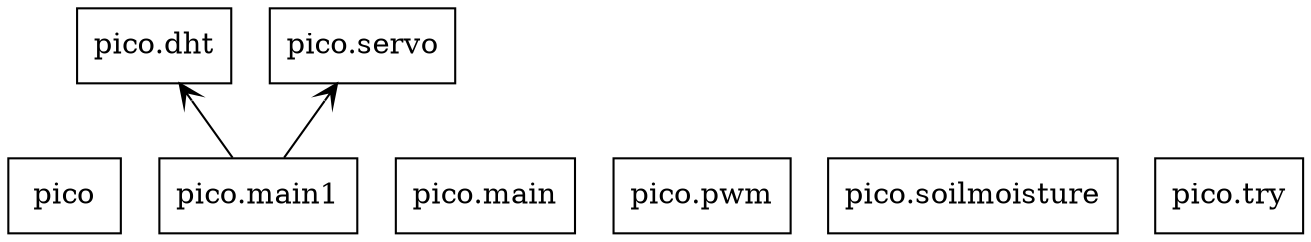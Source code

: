 digraph "packages" {
rankdir=BT
charset="utf-8"
"pico" [color="black", label=<pico>, shape="box", style="solid"];
"pico.dht" [color="black", label=<pico.dht>, shape="box", style="solid"];
"pico.main" [color="black", label=<pico.main>, shape="box", style="solid"];
"pico.main1" [color="black", label=<pico.main1>, shape="box", style="solid"];
"pico.pwm" [color="black", label=<pico.pwm>, shape="box", style="solid"];
"pico.servo" [color="black", label=<pico.servo>, shape="box", style="solid"];
"pico.soilmoisture" [color="black", label=<pico.soilmoisture>, shape="box", style="solid"];
"pico.try" [color="black", label=<pico.try>, shape="box", style="solid"];
"pico.main1" -> "pico.dht" [arrowhead="open", arrowtail="none"];
"pico.main1" -> "pico.servo" [arrowhead="open", arrowtail="none"];
}
